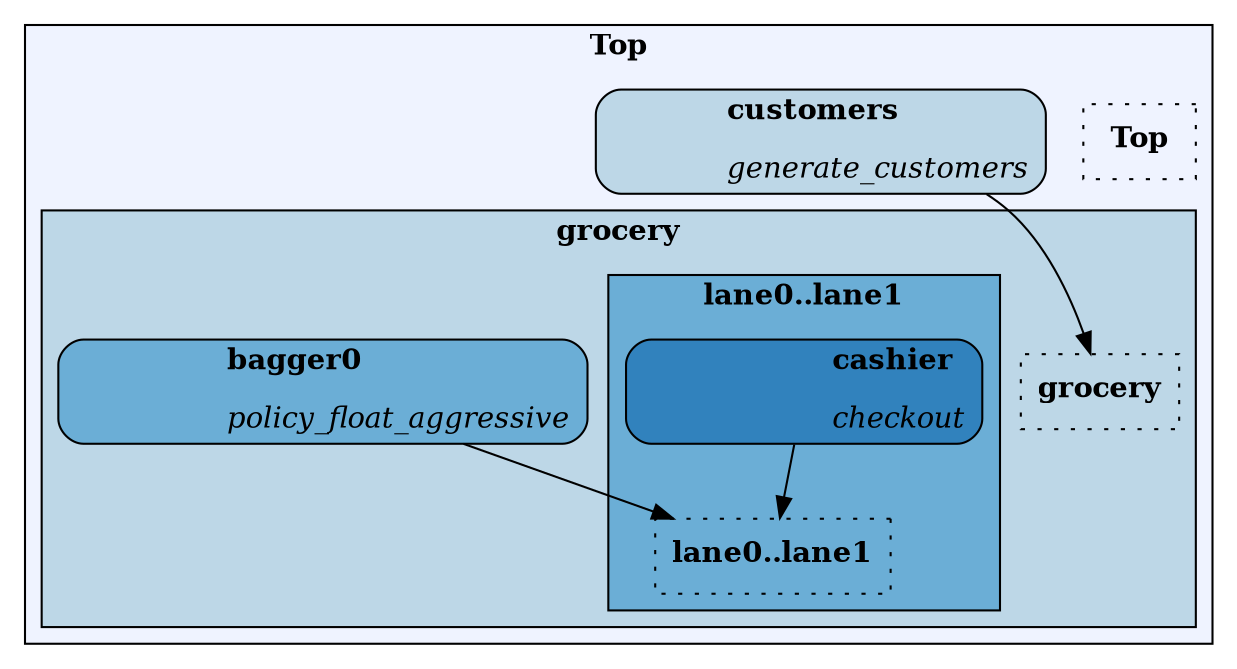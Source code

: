 strict digraph M {
    subgraph "cluster_Top" {
        label=<<b>Top</b>>
        style="filled"
        fillcolor="/blues5/1"
        "Top" [shape=box,style="dotted,filled",fillcolor="/blues5/1",label=<<b>Top</b><br align="left"/>>];
        "customers" [shape=box,style="rounded,filled",fillcolor="/blues5/2",label=<
            <b>customers</b><br align="left"/>
            <br/>
            <i>generate_customers</i><br align="left"/>>];
        subgraph "cluster_grocery" {
            label=<<b>grocery</b>>
            style="filled"
            fillcolor="/blues5/2"
            "grocery" [shape=box,style="dotted,filled",fillcolor="/blues5/2",label=<<b>grocery</b><br align="left"/>>];
            "grocery.bagger0" [shape=box,style="rounded,filled",fillcolor="/blues5/3",label=<
                <b>bagger0</b><br align="left"/>
                <br/>
                <i>policy_float_aggressive</i><br align="left"/>>];
            subgraph "cluster_grocery.lane0" {
                label=<<b>lane0..lane1</b>>
                style="filled"
                fillcolor="/blues5/3"
                "grocery.lane0" [shape=box,style="dotted,filled",fillcolor="/blues5/3",label=<<b>lane0..lane1</b><br align="left"/>>];
                "grocery.lane0.cashier" [shape=box,style="rounded,filled",fillcolor="/blues5/4",label=<
                    <b>cashier</b><br align="left"/>
                    <br/>
                    <i>checkout</i><br align="left"/>>];
            }
        }
    }

    "customers" -> "grocery" [];
    "grocery.bagger0" -> "grocery.lane0" [];
    "grocery.lane0.cashier" -> "grocery.lane0" [];
}